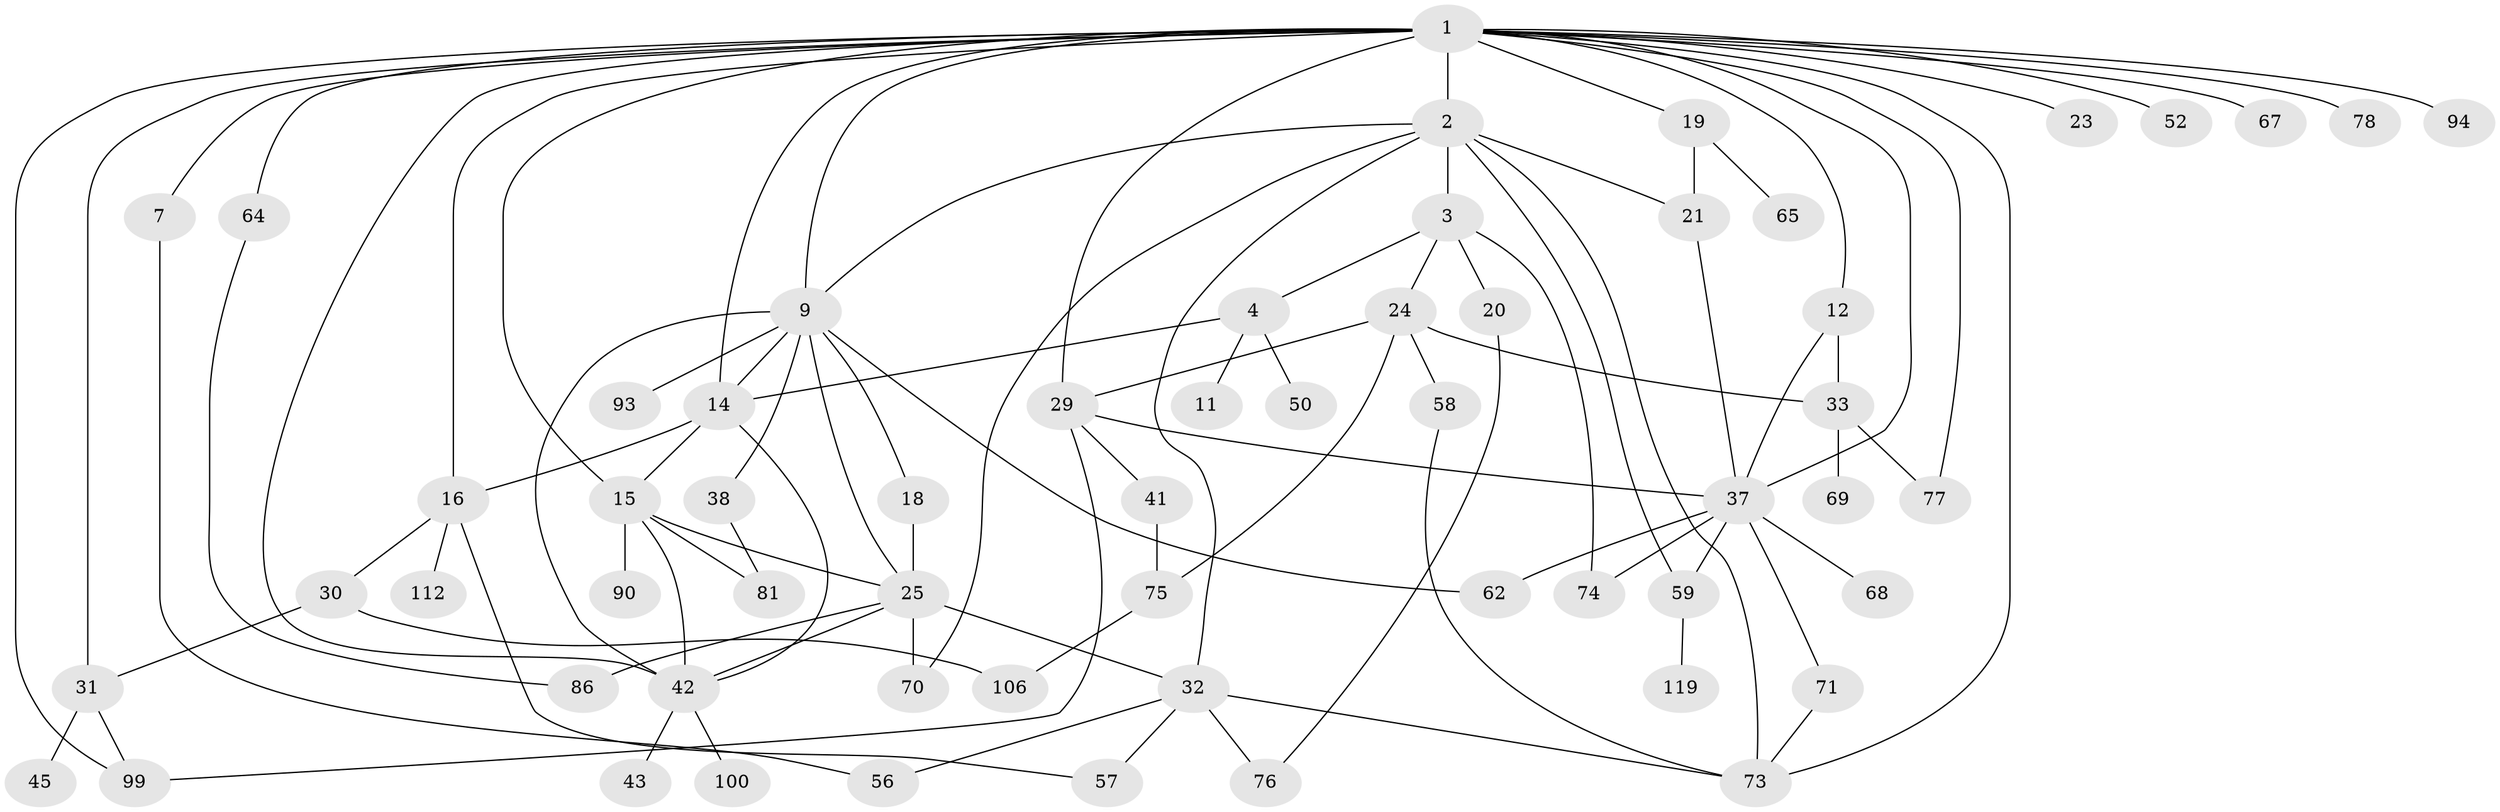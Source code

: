 // original degree distribution, {7: 0.03361344537815126, 6: 0.04201680672268908, 5: 0.01680672268907563, 4: 0.13445378151260504, 8: 0.008403361344537815, 2: 0.29411764705882354, 1: 0.2773109243697479, 3: 0.19327731092436976}
// Generated by graph-tools (version 1.1) at 2025/13/03/09/25 04:13:27]
// undirected, 59 vertices, 95 edges
graph export_dot {
graph [start="1"]
  node [color=gray90,style=filled];
  1 [super="+5"];
  2 [super="+36"];
  3;
  4;
  7;
  9 [super="+22"];
  11;
  12 [super="+27+28+13"];
  14 [super="+87+47"];
  15 [super="+26"];
  16 [super="+17"];
  18;
  19 [super="+51"];
  20;
  21;
  23 [super="+34"];
  24 [super="+103+110+113+107"];
  25 [super="+116+97+66"];
  29 [super="+39"];
  30;
  31 [super="+46"];
  32 [super="+88+83+55"];
  33 [super="+35"];
  37 [super="+49+40"];
  38 [super="+85+98"];
  41 [super="+115"];
  42 [super="+63+79"];
  43;
  45;
  50;
  52 [super="+101"];
  56;
  57;
  58 [super="+61"];
  59;
  62 [super="+82"];
  64;
  65;
  67;
  68;
  69 [super="+114"];
  70;
  71;
  73 [super="+91+89"];
  74;
  75 [super="+96"];
  76;
  77;
  78;
  81;
  86;
  90;
  93 [super="+108"];
  94;
  99;
  100;
  106;
  112;
  119;
  1 -- 2;
  1 -- 7;
  1 -- 14;
  1 -- 67;
  1 -- 15;
  1 -- 42;
  1 -- 64;
  1 -- 9;
  1 -- 73;
  1 -- 12;
  1 -- 77;
  1 -- 78;
  1 -- 16;
  1 -- 19;
  1 -- 23;
  1 -- 29;
  1 -- 94;
  1 -- 31;
  1 -- 99;
  1 -- 52;
  1 -- 37;
  2 -- 3;
  2 -- 73;
  2 -- 32;
  2 -- 59;
  2 -- 21;
  2 -- 70;
  2 -- 9;
  3 -- 4;
  3 -- 20;
  3 -- 24;
  3 -- 74;
  4 -- 11;
  4 -- 50;
  4 -- 14;
  7 -- 56;
  9 -- 18;
  9 -- 38;
  9 -- 25;
  9 -- 62;
  9 -- 42 [weight=2];
  9 -- 93;
  9 -- 14;
  12 -- 33;
  12 -- 37;
  14 -- 15;
  14 -- 42;
  14 -- 16;
  15 -- 42;
  15 -- 90;
  15 -- 81;
  15 -- 25;
  16 -- 57;
  16 -- 112;
  16 -- 30;
  18 -- 25;
  19 -- 21;
  19 -- 65;
  20 -- 76;
  21 -- 37;
  24 -- 58;
  24 -- 29;
  24 -- 75;
  24 -- 33;
  25 -- 32;
  25 -- 42;
  25 -- 70;
  25 -- 86;
  29 -- 37;
  29 -- 41;
  29 -- 99;
  30 -- 31;
  30 -- 106;
  31 -- 45;
  31 -- 99;
  32 -- 57;
  32 -- 73;
  32 -- 56;
  32 -- 76;
  33 -- 69;
  33 -- 77;
  37 -- 74;
  37 -- 68;
  37 -- 71;
  37 -- 59;
  37 -- 62;
  38 -- 81;
  41 -- 75;
  42 -- 43;
  42 -- 100;
  58 -- 73;
  59 -- 119;
  64 -- 86;
  71 -- 73;
  75 -- 106;
}
